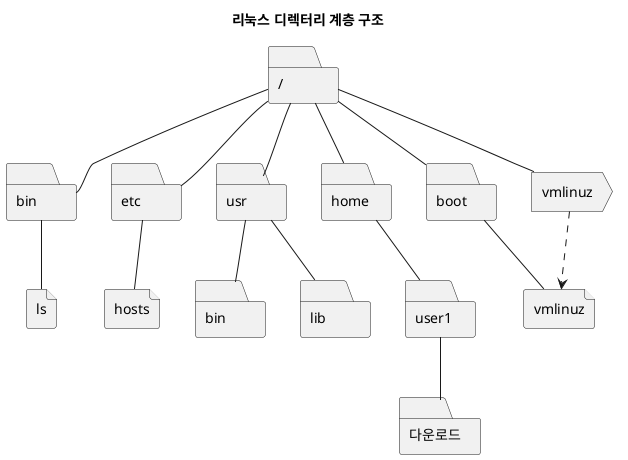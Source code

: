 @startuml

title 리눅스 디렉터리 계층 구조

folder root as "/"
folder bin1 as "bin"
folder bin2 as "bin"
folder etc as "etc"
folder usr as "usr"
folder lib as "lib"
folder home as "home"
folder user1 as "user1"
folder download as "다운로드"
folder boot as "boot"
action vmllink as "vmlinuz"
file ls as "ls"
file hosts as "hosts"
file vmlfile as "vmlinuz"

root -- bin1
bin1 -- ls
root -- etc
etc -- hosts
root -- usr
usr -- bin2
usr -- lib
root -- home
home -- user1
user1 -- download
root -- boot
boot -- vmlfile
root -- vmllink
vmllink -[dashed]-> vmlfile

@enduml